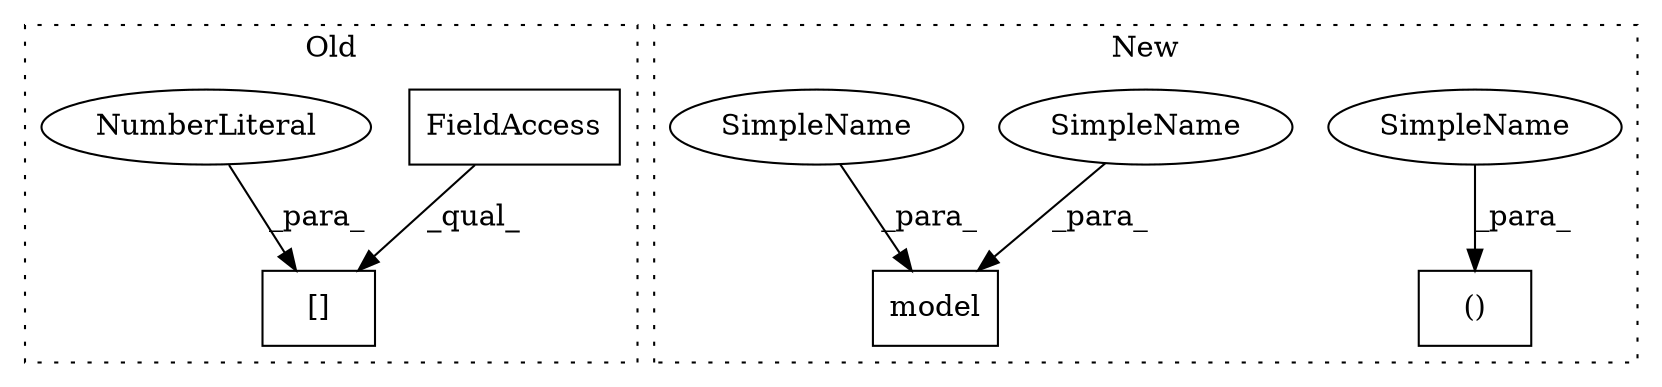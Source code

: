 digraph G {
subgraph cluster0 {
1 [label="[]" a="2" s="4537,4630" l="92,1" shape="box"];
3 [label="FieldAccess" a="22" s="4537" l="91" shape="box"];
5 [label="NumberLiteral" a="34" s="4629" l="1" shape="ellipse"];
label = "Old";
style="dotted";
}
subgraph cluster1 {
2 [label="model" a="32" s="4389,4422" l="6,1" shape="box"];
4 [label="()" a="106" s="4227" l="40" shape="box"];
6 [label="SimpleName" a="42" s="4227" l="13" shape="ellipse"];
7 [label="SimpleName" a="42" s="4409" l="13" shape="ellipse"];
8 [label="SimpleName" a="42" s="4395" l="13" shape="ellipse"];
label = "New";
style="dotted";
}
3 -> 1 [label="_qual_"];
5 -> 1 [label="_para_"];
6 -> 4 [label="_para_"];
7 -> 2 [label="_para_"];
8 -> 2 [label="_para_"];
}